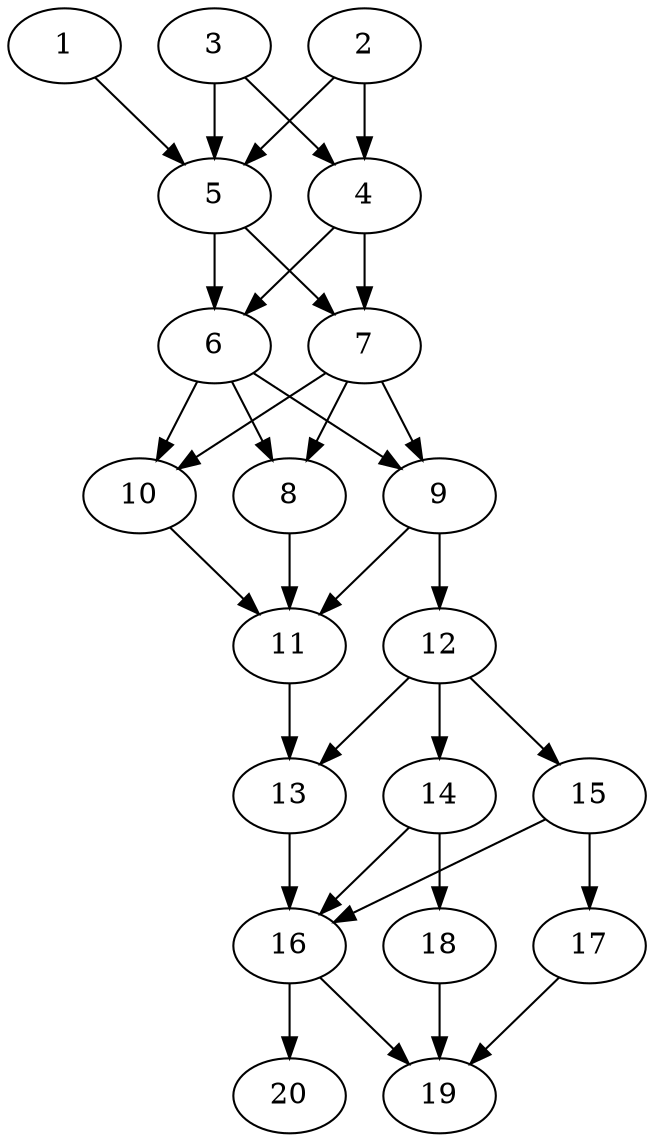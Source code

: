 // DAG automatically generated by daggen at Sat Jul 27 15:36:52 2019
// ./daggen --dot -n 20 --ccr 0.4 --fat 0.4 --regular 0.5 --density 0.8 --mindata 5242880 --maxdata 52428800 
digraph G {
  1 [size="116646400", alpha="0.19", expect_size="46658560"] 
  1 -> 5 [size ="46658560"]
  2 [size="40660480", alpha="0.01", expect_size="16264192"] 
  2 -> 4 [size ="16264192"]
  2 -> 5 [size ="16264192"]
  3 [size="34721280", alpha="0.13", expect_size="13888512"] 
  3 -> 4 [size ="13888512"]
  3 -> 5 [size ="13888512"]
  4 [size="34355200", alpha="0.13", expect_size="13742080"] 
  4 -> 6 [size ="13742080"]
  4 -> 7 [size ="13742080"]
  5 [size="103336960", alpha="0.02", expect_size="41334784"] 
  5 -> 6 [size ="41334784"]
  5 -> 7 [size ="41334784"]
  6 [size="43553280", alpha="0.01", expect_size="17421312"] 
  6 -> 8 [size ="17421312"]
  6 -> 9 [size ="17421312"]
  6 -> 10 [size ="17421312"]
  7 [size="92618240", alpha="0.15", expect_size="37047296"] 
  7 -> 8 [size ="37047296"]
  7 -> 9 [size ="37047296"]
  7 -> 10 [size ="37047296"]
  8 [size="16847360", alpha="0.06", expect_size="6738944"] 
  8 -> 11 [size ="6738944"]
  9 [size="51471360", alpha="0.17", expect_size="20588544"] 
  9 -> 11 [size ="20588544"]
  9 -> 12 [size ="20588544"]
  10 [size="89602560", alpha="0.13", expect_size="35841024"] 
  10 -> 11 [size ="35841024"]
  11 [size="21890560", alpha="0.13", expect_size="8756224"] 
  11 -> 13 [size ="8756224"]
  12 [size="17390080", alpha="0.02", expect_size="6956032"] 
  12 -> 13 [size ="6956032"]
  12 -> 14 [size ="6956032"]
  12 -> 15 [size ="6956032"]
  13 [size="20971520", alpha="0.05", expect_size="8388608"] 
  13 -> 16 [size ="8388608"]
  14 [size="96471040", alpha="0.04", expect_size="38588416"] 
  14 -> 16 [size ="38588416"]
  14 -> 18 [size ="38588416"]
  15 [size="54210560", alpha="0.01", expect_size="21684224"] 
  15 -> 16 [size ="21684224"]
  15 -> 17 [size ="21684224"]
  16 [size="66288640", alpha="0.15", expect_size="26515456"] 
  16 -> 19 [size ="26515456"]
  16 -> 20 [size ="26515456"]
  17 [size="75128320", alpha="0.04", expect_size="30051328"] 
  17 -> 19 [size ="30051328"]
  18 [size="44766720", alpha="0.20", expect_size="17906688"] 
  18 -> 19 [size ="17906688"]
  19 [size="81121280", alpha="0.20", expect_size="32448512"] 
  20 [size="63308800", alpha="0.10", expect_size="25323520"] 
}
